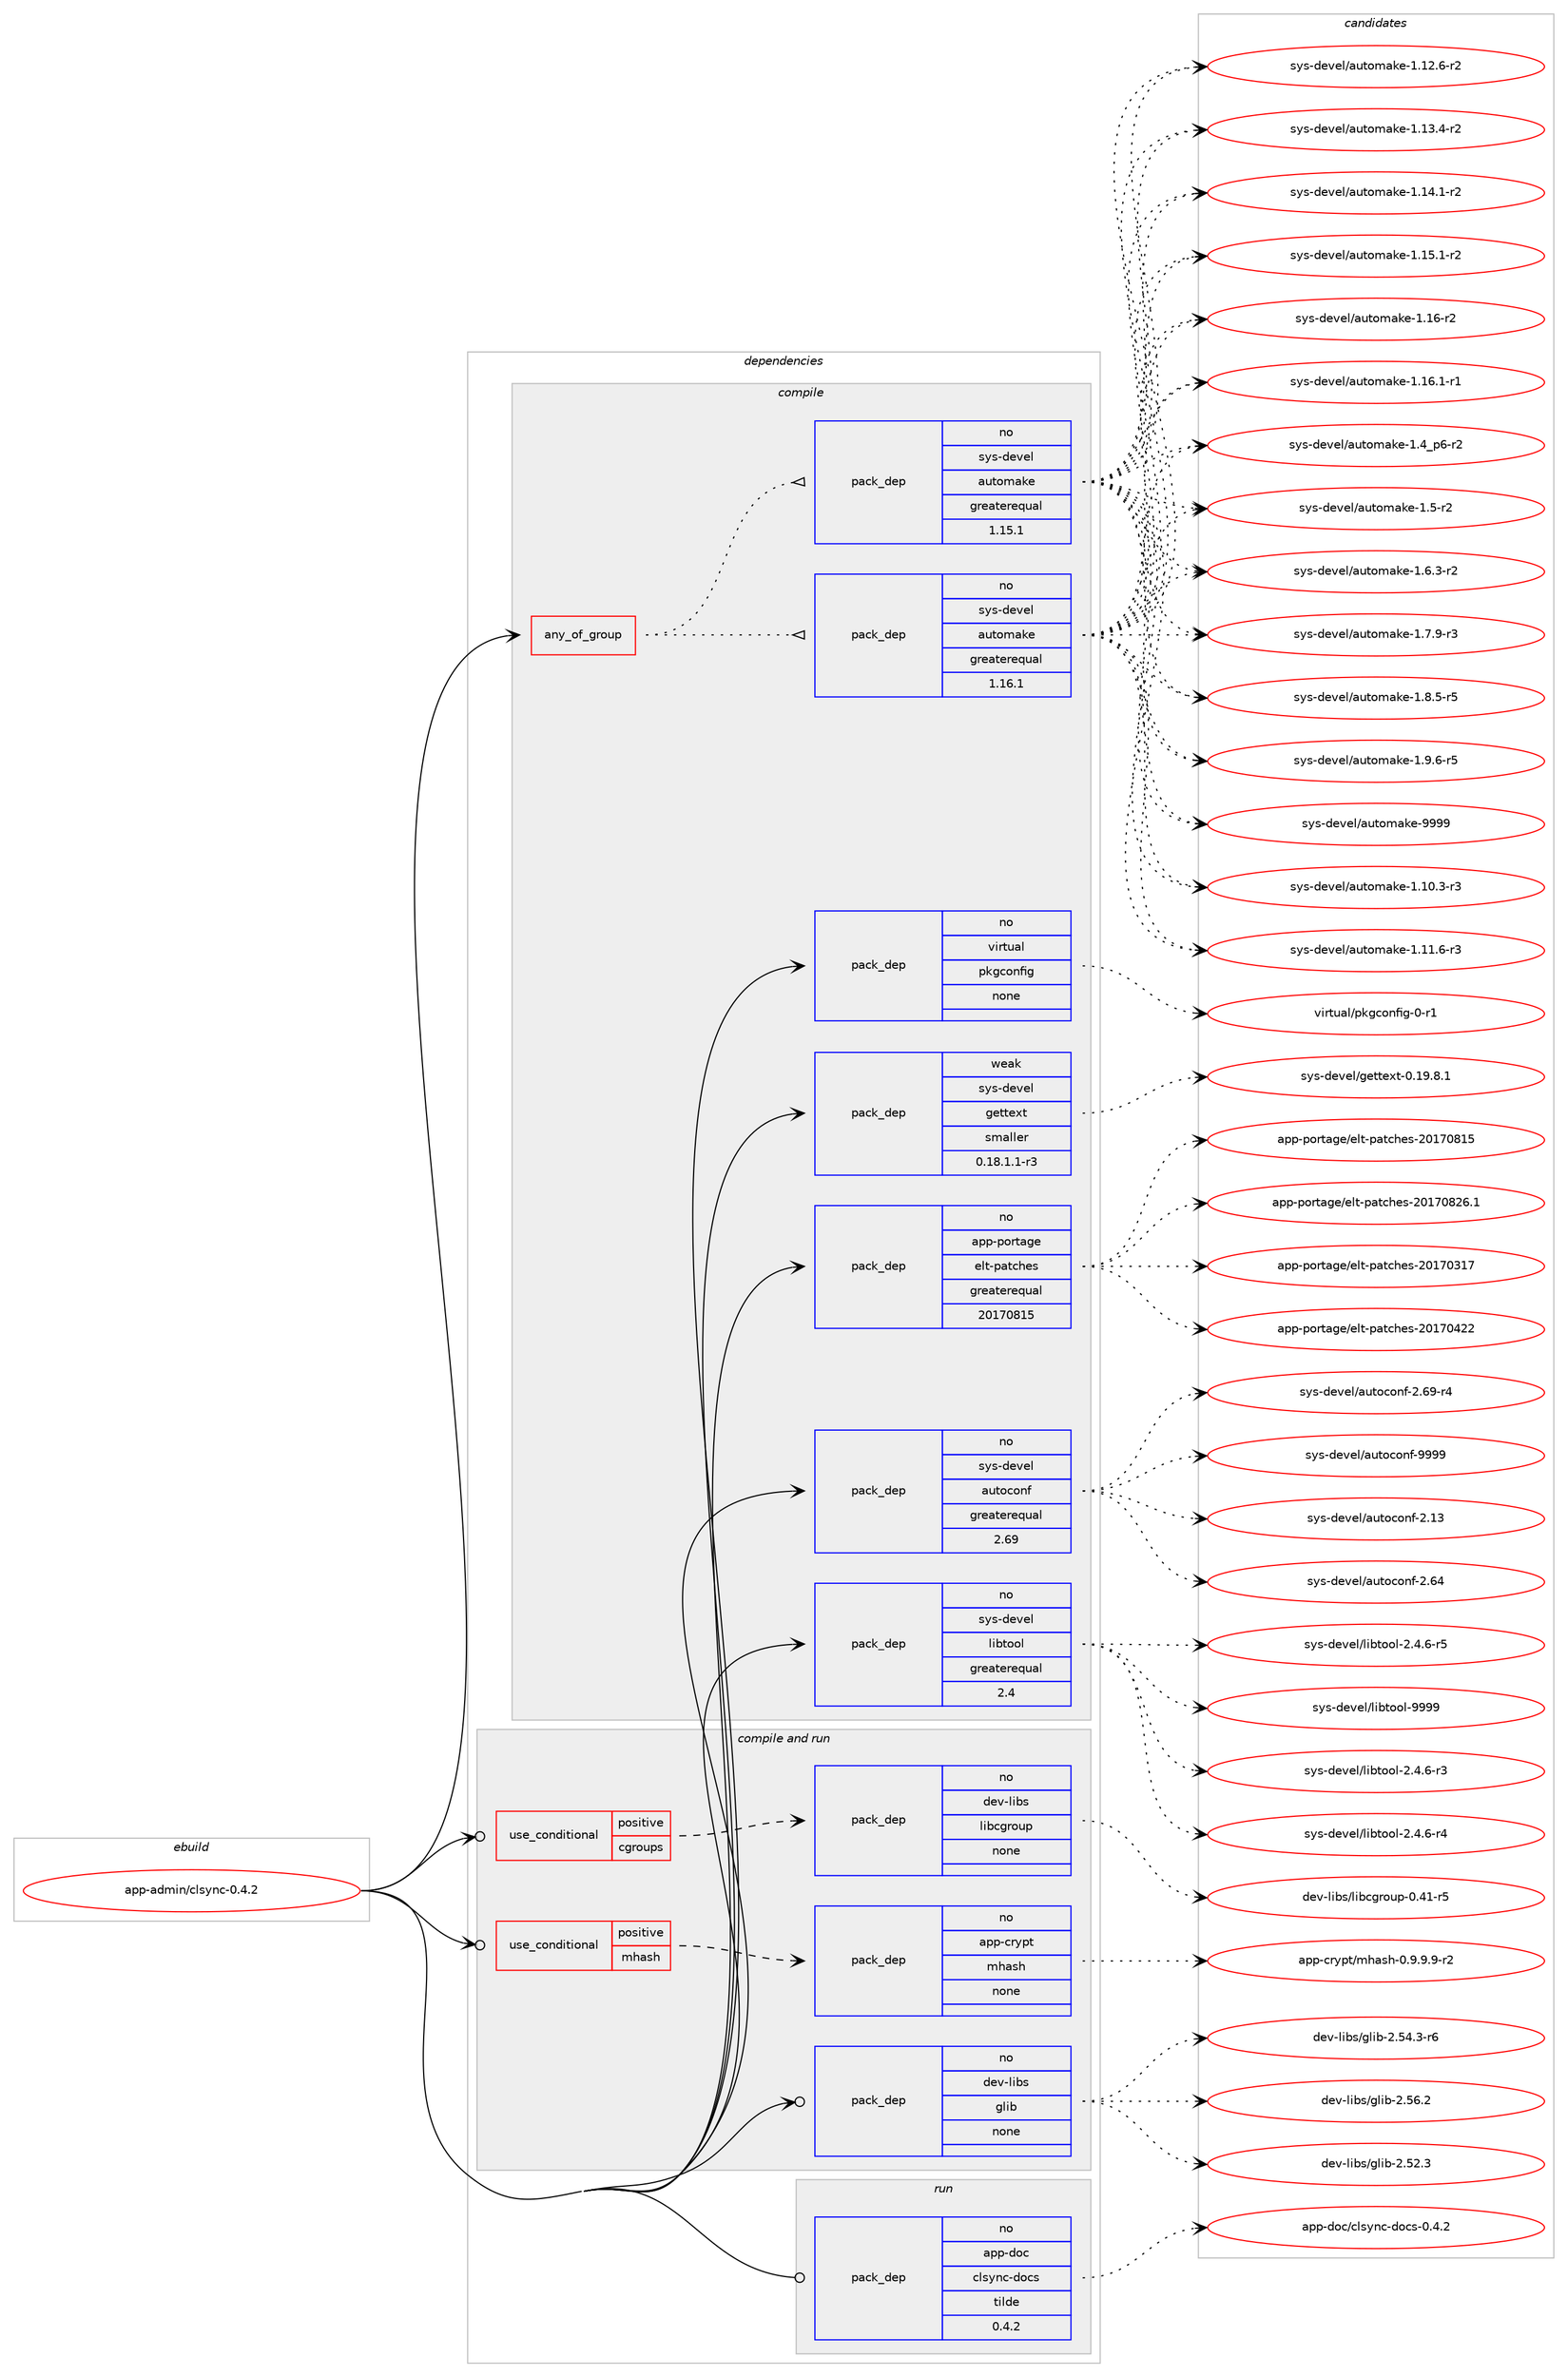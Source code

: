 digraph prolog {

# *************
# Graph options
# *************

newrank=true;
concentrate=true;
compound=true;
graph [rankdir=LR,fontname=Helvetica,fontsize=10,ranksep=1.5];#, ranksep=2.5, nodesep=0.2];
edge  [arrowhead=vee];
node  [fontname=Helvetica,fontsize=10];

# **********
# The ebuild
# **********

subgraph cluster_leftcol {
color=gray;
rank=same;
label=<<i>ebuild</i>>;
id [label="app-admin/clsync-0.4.2", color=red, width=4, href="../app-admin/clsync-0.4.2.svg"];
}

# ****************
# The dependencies
# ****************

subgraph cluster_midcol {
color=gray;
label=<<i>dependencies</i>>;
subgraph cluster_compile {
fillcolor="#eeeeee";
style=filled;
label=<<i>compile</i>>;
subgraph any11 {
dependency309 [label=<<TABLE BORDER="0" CELLBORDER="1" CELLSPACING="0" CELLPADDING="4"><TR><TD CELLPADDING="10">any_of_group</TD></TR></TABLE>>, shape=none, color=red];subgraph pack252 {
dependency310 [label=<<TABLE BORDER="0" CELLBORDER="1" CELLSPACING="0" CELLPADDING="4" WIDTH="220"><TR><TD ROWSPAN="6" CELLPADDING="30">pack_dep</TD></TR><TR><TD WIDTH="110">no</TD></TR><TR><TD>sys-devel</TD></TR><TR><TD>automake</TD></TR><TR><TD>greaterequal</TD></TR><TR><TD>1.16.1</TD></TR></TABLE>>, shape=none, color=blue];
}
dependency309:e -> dependency310:w [weight=20,style="dotted",arrowhead="oinv"];
subgraph pack253 {
dependency311 [label=<<TABLE BORDER="0" CELLBORDER="1" CELLSPACING="0" CELLPADDING="4" WIDTH="220"><TR><TD ROWSPAN="6" CELLPADDING="30">pack_dep</TD></TR><TR><TD WIDTH="110">no</TD></TR><TR><TD>sys-devel</TD></TR><TR><TD>automake</TD></TR><TR><TD>greaterequal</TD></TR><TR><TD>1.15.1</TD></TR></TABLE>>, shape=none, color=blue];
}
dependency309:e -> dependency311:w [weight=20,style="dotted",arrowhead="oinv"];
}
id:e -> dependency309:w [weight=20,style="solid",arrowhead="vee"];
subgraph pack254 {
dependency312 [label=<<TABLE BORDER="0" CELLBORDER="1" CELLSPACING="0" CELLPADDING="4" WIDTH="220"><TR><TD ROWSPAN="6" CELLPADDING="30">pack_dep</TD></TR><TR><TD WIDTH="110">no</TD></TR><TR><TD>app-portage</TD></TR><TR><TD>elt-patches</TD></TR><TR><TD>greaterequal</TD></TR><TR><TD>20170815</TD></TR></TABLE>>, shape=none, color=blue];
}
id:e -> dependency312:w [weight=20,style="solid",arrowhead="vee"];
subgraph pack255 {
dependency313 [label=<<TABLE BORDER="0" CELLBORDER="1" CELLSPACING="0" CELLPADDING="4" WIDTH="220"><TR><TD ROWSPAN="6" CELLPADDING="30">pack_dep</TD></TR><TR><TD WIDTH="110">no</TD></TR><TR><TD>sys-devel</TD></TR><TR><TD>autoconf</TD></TR><TR><TD>greaterequal</TD></TR><TR><TD>2.69</TD></TR></TABLE>>, shape=none, color=blue];
}
id:e -> dependency313:w [weight=20,style="solid",arrowhead="vee"];
subgraph pack256 {
dependency314 [label=<<TABLE BORDER="0" CELLBORDER="1" CELLSPACING="0" CELLPADDING="4" WIDTH="220"><TR><TD ROWSPAN="6" CELLPADDING="30">pack_dep</TD></TR><TR><TD WIDTH="110">no</TD></TR><TR><TD>sys-devel</TD></TR><TR><TD>libtool</TD></TR><TR><TD>greaterequal</TD></TR><TR><TD>2.4</TD></TR></TABLE>>, shape=none, color=blue];
}
id:e -> dependency314:w [weight=20,style="solid",arrowhead="vee"];
subgraph pack257 {
dependency315 [label=<<TABLE BORDER="0" CELLBORDER="1" CELLSPACING="0" CELLPADDING="4" WIDTH="220"><TR><TD ROWSPAN="6" CELLPADDING="30">pack_dep</TD></TR><TR><TD WIDTH="110">no</TD></TR><TR><TD>virtual</TD></TR><TR><TD>pkgconfig</TD></TR><TR><TD>none</TD></TR><TR><TD></TD></TR></TABLE>>, shape=none, color=blue];
}
id:e -> dependency315:w [weight=20,style="solid",arrowhead="vee"];
subgraph pack258 {
dependency316 [label=<<TABLE BORDER="0" CELLBORDER="1" CELLSPACING="0" CELLPADDING="4" WIDTH="220"><TR><TD ROWSPAN="6" CELLPADDING="30">pack_dep</TD></TR><TR><TD WIDTH="110">weak</TD></TR><TR><TD>sys-devel</TD></TR><TR><TD>gettext</TD></TR><TR><TD>smaller</TD></TR><TR><TD>0.18.1.1-r3</TD></TR></TABLE>>, shape=none, color=blue];
}
id:e -> dependency316:w [weight=20,style="solid",arrowhead="vee"];
}
subgraph cluster_compileandrun {
fillcolor="#eeeeee";
style=filled;
label=<<i>compile and run</i>>;
subgraph cond48 {
dependency317 [label=<<TABLE BORDER="0" CELLBORDER="1" CELLSPACING="0" CELLPADDING="4"><TR><TD ROWSPAN="3" CELLPADDING="10">use_conditional</TD></TR><TR><TD>positive</TD></TR><TR><TD>cgroups</TD></TR></TABLE>>, shape=none, color=red];
subgraph pack259 {
dependency318 [label=<<TABLE BORDER="0" CELLBORDER="1" CELLSPACING="0" CELLPADDING="4" WIDTH="220"><TR><TD ROWSPAN="6" CELLPADDING="30">pack_dep</TD></TR><TR><TD WIDTH="110">no</TD></TR><TR><TD>dev-libs</TD></TR><TR><TD>libcgroup</TD></TR><TR><TD>none</TD></TR><TR><TD></TD></TR></TABLE>>, shape=none, color=blue];
}
dependency317:e -> dependency318:w [weight=20,style="dashed",arrowhead="vee"];
}
id:e -> dependency317:w [weight=20,style="solid",arrowhead="odotvee"];
subgraph cond49 {
dependency319 [label=<<TABLE BORDER="0" CELLBORDER="1" CELLSPACING="0" CELLPADDING="4"><TR><TD ROWSPAN="3" CELLPADDING="10">use_conditional</TD></TR><TR><TD>positive</TD></TR><TR><TD>mhash</TD></TR></TABLE>>, shape=none, color=red];
subgraph pack260 {
dependency320 [label=<<TABLE BORDER="0" CELLBORDER="1" CELLSPACING="0" CELLPADDING="4" WIDTH="220"><TR><TD ROWSPAN="6" CELLPADDING="30">pack_dep</TD></TR><TR><TD WIDTH="110">no</TD></TR><TR><TD>app-crypt</TD></TR><TR><TD>mhash</TD></TR><TR><TD>none</TD></TR><TR><TD></TD></TR></TABLE>>, shape=none, color=blue];
}
dependency319:e -> dependency320:w [weight=20,style="dashed",arrowhead="vee"];
}
id:e -> dependency319:w [weight=20,style="solid",arrowhead="odotvee"];
subgraph pack261 {
dependency321 [label=<<TABLE BORDER="0" CELLBORDER="1" CELLSPACING="0" CELLPADDING="4" WIDTH="220"><TR><TD ROWSPAN="6" CELLPADDING="30">pack_dep</TD></TR><TR><TD WIDTH="110">no</TD></TR><TR><TD>dev-libs</TD></TR><TR><TD>glib</TD></TR><TR><TD>none</TD></TR><TR><TD></TD></TR></TABLE>>, shape=none, color=blue];
}
id:e -> dependency321:w [weight=20,style="solid",arrowhead="odotvee"];
}
subgraph cluster_run {
fillcolor="#eeeeee";
style=filled;
label=<<i>run</i>>;
subgraph pack262 {
dependency322 [label=<<TABLE BORDER="0" CELLBORDER="1" CELLSPACING="0" CELLPADDING="4" WIDTH="220"><TR><TD ROWSPAN="6" CELLPADDING="30">pack_dep</TD></TR><TR><TD WIDTH="110">no</TD></TR><TR><TD>app-doc</TD></TR><TR><TD>clsync-docs</TD></TR><TR><TD>tilde</TD></TR><TR><TD>0.4.2</TD></TR></TABLE>>, shape=none, color=blue];
}
id:e -> dependency322:w [weight=20,style="solid",arrowhead="odot"];
}
}

# **************
# The candidates
# **************

subgraph cluster_choices {
rank=same;
color=gray;
label=<<i>candidates</i>>;

subgraph choice252 {
color=black;
nodesep=1;
choice11512111545100101118101108479711711611110997107101454946494846514511451 [label="sys-devel/automake-1.10.3-r3", color=red, width=4,href="../sys-devel/automake-1.10.3-r3.svg"];
choice11512111545100101118101108479711711611110997107101454946494946544511451 [label="sys-devel/automake-1.11.6-r3", color=red, width=4,href="../sys-devel/automake-1.11.6-r3.svg"];
choice11512111545100101118101108479711711611110997107101454946495046544511450 [label="sys-devel/automake-1.12.6-r2", color=red, width=4,href="../sys-devel/automake-1.12.6-r2.svg"];
choice11512111545100101118101108479711711611110997107101454946495146524511450 [label="sys-devel/automake-1.13.4-r2", color=red, width=4,href="../sys-devel/automake-1.13.4-r2.svg"];
choice11512111545100101118101108479711711611110997107101454946495246494511450 [label="sys-devel/automake-1.14.1-r2", color=red, width=4,href="../sys-devel/automake-1.14.1-r2.svg"];
choice11512111545100101118101108479711711611110997107101454946495346494511450 [label="sys-devel/automake-1.15.1-r2", color=red, width=4,href="../sys-devel/automake-1.15.1-r2.svg"];
choice1151211154510010111810110847971171161111099710710145494649544511450 [label="sys-devel/automake-1.16-r2", color=red, width=4,href="../sys-devel/automake-1.16-r2.svg"];
choice11512111545100101118101108479711711611110997107101454946495446494511449 [label="sys-devel/automake-1.16.1-r1", color=red, width=4,href="../sys-devel/automake-1.16.1-r1.svg"];
choice115121115451001011181011084797117116111109971071014549465295112544511450 [label="sys-devel/automake-1.4_p6-r2", color=red, width=4,href="../sys-devel/automake-1.4_p6-r2.svg"];
choice11512111545100101118101108479711711611110997107101454946534511450 [label="sys-devel/automake-1.5-r2", color=red, width=4,href="../sys-devel/automake-1.5-r2.svg"];
choice115121115451001011181011084797117116111109971071014549465446514511450 [label="sys-devel/automake-1.6.3-r2", color=red, width=4,href="../sys-devel/automake-1.6.3-r2.svg"];
choice115121115451001011181011084797117116111109971071014549465546574511451 [label="sys-devel/automake-1.7.9-r3", color=red, width=4,href="../sys-devel/automake-1.7.9-r3.svg"];
choice115121115451001011181011084797117116111109971071014549465646534511453 [label="sys-devel/automake-1.8.5-r5", color=red, width=4,href="../sys-devel/automake-1.8.5-r5.svg"];
choice115121115451001011181011084797117116111109971071014549465746544511453 [label="sys-devel/automake-1.9.6-r5", color=red, width=4,href="../sys-devel/automake-1.9.6-r5.svg"];
choice115121115451001011181011084797117116111109971071014557575757 [label="sys-devel/automake-9999", color=red, width=4,href="../sys-devel/automake-9999.svg"];
dependency310:e -> choice11512111545100101118101108479711711611110997107101454946494846514511451:w [style=dotted,weight="100"];
dependency310:e -> choice11512111545100101118101108479711711611110997107101454946494946544511451:w [style=dotted,weight="100"];
dependency310:e -> choice11512111545100101118101108479711711611110997107101454946495046544511450:w [style=dotted,weight="100"];
dependency310:e -> choice11512111545100101118101108479711711611110997107101454946495146524511450:w [style=dotted,weight="100"];
dependency310:e -> choice11512111545100101118101108479711711611110997107101454946495246494511450:w [style=dotted,weight="100"];
dependency310:e -> choice11512111545100101118101108479711711611110997107101454946495346494511450:w [style=dotted,weight="100"];
dependency310:e -> choice1151211154510010111810110847971171161111099710710145494649544511450:w [style=dotted,weight="100"];
dependency310:e -> choice11512111545100101118101108479711711611110997107101454946495446494511449:w [style=dotted,weight="100"];
dependency310:e -> choice115121115451001011181011084797117116111109971071014549465295112544511450:w [style=dotted,weight="100"];
dependency310:e -> choice11512111545100101118101108479711711611110997107101454946534511450:w [style=dotted,weight="100"];
dependency310:e -> choice115121115451001011181011084797117116111109971071014549465446514511450:w [style=dotted,weight="100"];
dependency310:e -> choice115121115451001011181011084797117116111109971071014549465546574511451:w [style=dotted,weight="100"];
dependency310:e -> choice115121115451001011181011084797117116111109971071014549465646534511453:w [style=dotted,weight="100"];
dependency310:e -> choice115121115451001011181011084797117116111109971071014549465746544511453:w [style=dotted,weight="100"];
dependency310:e -> choice115121115451001011181011084797117116111109971071014557575757:w [style=dotted,weight="100"];
}
subgraph choice253 {
color=black;
nodesep=1;
choice11512111545100101118101108479711711611110997107101454946494846514511451 [label="sys-devel/automake-1.10.3-r3", color=red, width=4,href="../sys-devel/automake-1.10.3-r3.svg"];
choice11512111545100101118101108479711711611110997107101454946494946544511451 [label="sys-devel/automake-1.11.6-r3", color=red, width=4,href="../sys-devel/automake-1.11.6-r3.svg"];
choice11512111545100101118101108479711711611110997107101454946495046544511450 [label="sys-devel/automake-1.12.6-r2", color=red, width=4,href="../sys-devel/automake-1.12.6-r2.svg"];
choice11512111545100101118101108479711711611110997107101454946495146524511450 [label="sys-devel/automake-1.13.4-r2", color=red, width=4,href="../sys-devel/automake-1.13.4-r2.svg"];
choice11512111545100101118101108479711711611110997107101454946495246494511450 [label="sys-devel/automake-1.14.1-r2", color=red, width=4,href="../sys-devel/automake-1.14.1-r2.svg"];
choice11512111545100101118101108479711711611110997107101454946495346494511450 [label="sys-devel/automake-1.15.1-r2", color=red, width=4,href="../sys-devel/automake-1.15.1-r2.svg"];
choice1151211154510010111810110847971171161111099710710145494649544511450 [label="sys-devel/automake-1.16-r2", color=red, width=4,href="../sys-devel/automake-1.16-r2.svg"];
choice11512111545100101118101108479711711611110997107101454946495446494511449 [label="sys-devel/automake-1.16.1-r1", color=red, width=4,href="../sys-devel/automake-1.16.1-r1.svg"];
choice115121115451001011181011084797117116111109971071014549465295112544511450 [label="sys-devel/automake-1.4_p6-r2", color=red, width=4,href="../sys-devel/automake-1.4_p6-r2.svg"];
choice11512111545100101118101108479711711611110997107101454946534511450 [label="sys-devel/automake-1.5-r2", color=red, width=4,href="../sys-devel/automake-1.5-r2.svg"];
choice115121115451001011181011084797117116111109971071014549465446514511450 [label="sys-devel/automake-1.6.3-r2", color=red, width=4,href="../sys-devel/automake-1.6.3-r2.svg"];
choice115121115451001011181011084797117116111109971071014549465546574511451 [label="sys-devel/automake-1.7.9-r3", color=red, width=4,href="../sys-devel/automake-1.7.9-r3.svg"];
choice115121115451001011181011084797117116111109971071014549465646534511453 [label="sys-devel/automake-1.8.5-r5", color=red, width=4,href="../sys-devel/automake-1.8.5-r5.svg"];
choice115121115451001011181011084797117116111109971071014549465746544511453 [label="sys-devel/automake-1.9.6-r5", color=red, width=4,href="../sys-devel/automake-1.9.6-r5.svg"];
choice115121115451001011181011084797117116111109971071014557575757 [label="sys-devel/automake-9999", color=red, width=4,href="../sys-devel/automake-9999.svg"];
dependency311:e -> choice11512111545100101118101108479711711611110997107101454946494846514511451:w [style=dotted,weight="100"];
dependency311:e -> choice11512111545100101118101108479711711611110997107101454946494946544511451:w [style=dotted,weight="100"];
dependency311:e -> choice11512111545100101118101108479711711611110997107101454946495046544511450:w [style=dotted,weight="100"];
dependency311:e -> choice11512111545100101118101108479711711611110997107101454946495146524511450:w [style=dotted,weight="100"];
dependency311:e -> choice11512111545100101118101108479711711611110997107101454946495246494511450:w [style=dotted,weight="100"];
dependency311:e -> choice11512111545100101118101108479711711611110997107101454946495346494511450:w [style=dotted,weight="100"];
dependency311:e -> choice1151211154510010111810110847971171161111099710710145494649544511450:w [style=dotted,weight="100"];
dependency311:e -> choice11512111545100101118101108479711711611110997107101454946495446494511449:w [style=dotted,weight="100"];
dependency311:e -> choice115121115451001011181011084797117116111109971071014549465295112544511450:w [style=dotted,weight="100"];
dependency311:e -> choice11512111545100101118101108479711711611110997107101454946534511450:w [style=dotted,weight="100"];
dependency311:e -> choice115121115451001011181011084797117116111109971071014549465446514511450:w [style=dotted,weight="100"];
dependency311:e -> choice115121115451001011181011084797117116111109971071014549465546574511451:w [style=dotted,weight="100"];
dependency311:e -> choice115121115451001011181011084797117116111109971071014549465646534511453:w [style=dotted,weight="100"];
dependency311:e -> choice115121115451001011181011084797117116111109971071014549465746544511453:w [style=dotted,weight="100"];
dependency311:e -> choice115121115451001011181011084797117116111109971071014557575757:w [style=dotted,weight="100"];
}
subgraph choice254 {
color=black;
nodesep=1;
choice97112112451121111141169710310147101108116451129711699104101115455048495548514955 [label="app-portage/elt-patches-20170317", color=red, width=4,href="../app-portage/elt-patches-20170317.svg"];
choice97112112451121111141169710310147101108116451129711699104101115455048495548525050 [label="app-portage/elt-patches-20170422", color=red, width=4,href="../app-portage/elt-patches-20170422.svg"];
choice97112112451121111141169710310147101108116451129711699104101115455048495548564953 [label="app-portage/elt-patches-20170815", color=red, width=4,href="../app-portage/elt-patches-20170815.svg"];
choice971121124511211111411697103101471011081164511297116991041011154550484955485650544649 [label="app-portage/elt-patches-20170826.1", color=red, width=4,href="../app-portage/elt-patches-20170826.1.svg"];
dependency312:e -> choice97112112451121111141169710310147101108116451129711699104101115455048495548514955:w [style=dotted,weight="100"];
dependency312:e -> choice97112112451121111141169710310147101108116451129711699104101115455048495548525050:w [style=dotted,weight="100"];
dependency312:e -> choice97112112451121111141169710310147101108116451129711699104101115455048495548564953:w [style=dotted,weight="100"];
dependency312:e -> choice971121124511211111411697103101471011081164511297116991041011154550484955485650544649:w [style=dotted,weight="100"];
}
subgraph choice255 {
color=black;
nodesep=1;
choice115121115451001011181011084797117116111991111101024550464951 [label="sys-devel/autoconf-2.13", color=red, width=4,href="../sys-devel/autoconf-2.13.svg"];
choice115121115451001011181011084797117116111991111101024550465452 [label="sys-devel/autoconf-2.64", color=red, width=4,href="../sys-devel/autoconf-2.64.svg"];
choice1151211154510010111810110847971171161119911111010245504654574511452 [label="sys-devel/autoconf-2.69-r4", color=red, width=4,href="../sys-devel/autoconf-2.69-r4.svg"];
choice115121115451001011181011084797117116111991111101024557575757 [label="sys-devel/autoconf-9999", color=red, width=4,href="../sys-devel/autoconf-9999.svg"];
dependency313:e -> choice115121115451001011181011084797117116111991111101024550464951:w [style=dotted,weight="100"];
dependency313:e -> choice115121115451001011181011084797117116111991111101024550465452:w [style=dotted,weight="100"];
dependency313:e -> choice1151211154510010111810110847971171161119911111010245504654574511452:w [style=dotted,weight="100"];
dependency313:e -> choice115121115451001011181011084797117116111991111101024557575757:w [style=dotted,weight="100"];
}
subgraph choice256 {
color=black;
nodesep=1;
choice1151211154510010111810110847108105981161111111084550465246544511451 [label="sys-devel/libtool-2.4.6-r3", color=red, width=4,href="../sys-devel/libtool-2.4.6-r3.svg"];
choice1151211154510010111810110847108105981161111111084550465246544511452 [label="sys-devel/libtool-2.4.6-r4", color=red, width=4,href="../sys-devel/libtool-2.4.6-r4.svg"];
choice1151211154510010111810110847108105981161111111084550465246544511453 [label="sys-devel/libtool-2.4.6-r5", color=red, width=4,href="../sys-devel/libtool-2.4.6-r5.svg"];
choice1151211154510010111810110847108105981161111111084557575757 [label="sys-devel/libtool-9999", color=red, width=4,href="../sys-devel/libtool-9999.svg"];
dependency314:e -> choice1151211154510010111810110847108105981161111111084550465246544511451:w [style=dotted,weight="100"];
dependency314:e -> choice1151211154510010111810110847108105981161111111084550465246544511452:w [style=dotted,weight="100"];
dependency314:e -> choice1151211154510010111810110847108105981161111111084550465246544511453:w [style=dotted,weight="100"];
dependency314:e -> choice1151211154510010111810110847108105981161111111084557575757:w [style=dotted,weight="100"];
}
subgraph choice257 {
color=black;
nodesep=1;
choice11810511411611797108471121071039911111010210510345484511449 [label="virtual/pkgconfig-0-r1", color=red, width=4,href="../virtual/pkgconfig-0-r1.svg"];
dependency315:e -> choice11810511411611797108471121071039911111010210510345484511449:w [style=dotted,weight="100"];
}
subgraph choice258 {
color=black;
nodesep=1;
choice1151211154510010111810110847103101116116101120116454846495746564649 [label="sys-devel/gettext-0.19.8.1", color=red, width=4,href="../sys-devel/gettext-0.19.8.1.svg"];
dependency316:e -> choice1151211154510010111810110847103101116116101120116454846495746564649:w [style=dotted,weight="100"];
}
subgraph choice259 {
color=black;
nodesep=1;
choice100101118451081059811547108105989910311411111711245484652494511453 [label="dev-libs/libcgroup-0.41-r5", color=red, width=4,href="../dev-libs/libcgroup-0.41-r5.svg"];
dependency318:e -> choice100101118451081059811547108105989910311411111711245484652494511453:w [style=dotted,weight="100"];
}
subgraph choice260 {
color=black;
nodesep=1;
choice971121124599114121112116471091049711510445484657465746574511450 [label="app-crypt/mhash-0.9.9.9-r2", color=red, width=4,href="../app-crypt/mhash-0.9.9.9-r2.svg"];
dependency320:e -> choice971121124599114121112116471091049711510445484657465746574511450:w [style=dotted,weight="100"];
}
subgraph choice261 {
color=black;
nodesep=1;
choice1001011184510810598115471031081059845504653504651 [label="dev-libs/glib-2.52.3", color=red, width=4,href="../dev-libs/glib-2.52.3.svg"];
choice10010111845108105981154710310810598455046535246514511454 [label="dev-libs/glib-2.54.3-r6", color=red, width=4,href="../dev-libs/glib-2.54.3-r6.svg"];
choice1001011184510810598115471031081059845504653544650 [label="dev-libs/glib-2.56.2", color=red, width=4,href="../dev-libs/glib-2.56.2.svg"];
dependency321:e -> choice1001011184510810598115471031081059845504653504651:w [style=dotted,weight="100"];
dependency321:e -> choice10010111845108105981154710310810598455046535246514511454:w [style=dotted,weight="100"];
dependency321:e -> choice1001011184510810598115471031081059845504653544650:w [style=dotted,weight="100"];
}
subgraph choice262 {
color=black;
nodesep=1;
choice9711211245100111994799108115121110994510011199115454846524650 [label="app-doc/clsync-docs-0.4.2", color=red, width=4,href="../app-doc/clsync-docs-0.4.2.svg"];
dependency322:e -> choice9711211245100111994799108115121110994510011199115454846524650:w [style=dotted,weight="100"];
}
}

}
